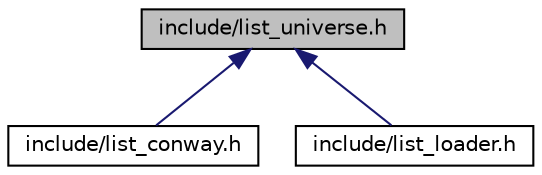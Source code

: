 digraph G
{
  edge [fontname="Helvetica",fontsize="10",labelfontname="Helvetica",labelfontsize="10"];
  node [fontname="Helvetica",fontsize="10",shape=record];
  Node1 [label="include/list_universe.h",height=0.2,width=0.4,color="black", fillcolor="grey75", style="filled" fontcolor="black"];
  Node1 -> Node2 [dir=back,color="midnightblue",fontsize="10",style="solid",fontname="Helvetica"];
  Node2 [label="include/list_conway.h",height=0.2,width=0.4,color="black", fillcolor="white", style="filled",URL="$list__conway_8h.html",tooltip="Simple definition of the structure Uni with fonctions."];
  Node1 -> Node3 [dir=back,color="midnightblue",fontsize="10",style="solid",fontname="Helvetica"];
  Node3 [label="include/list_loader.h",height=0.2,width=0.4,color="black", fillcolor="white", style="filled",URL="$list__loader_8h.html",tooltip="Simple definition of the structure Uni with fonctions."];
}
